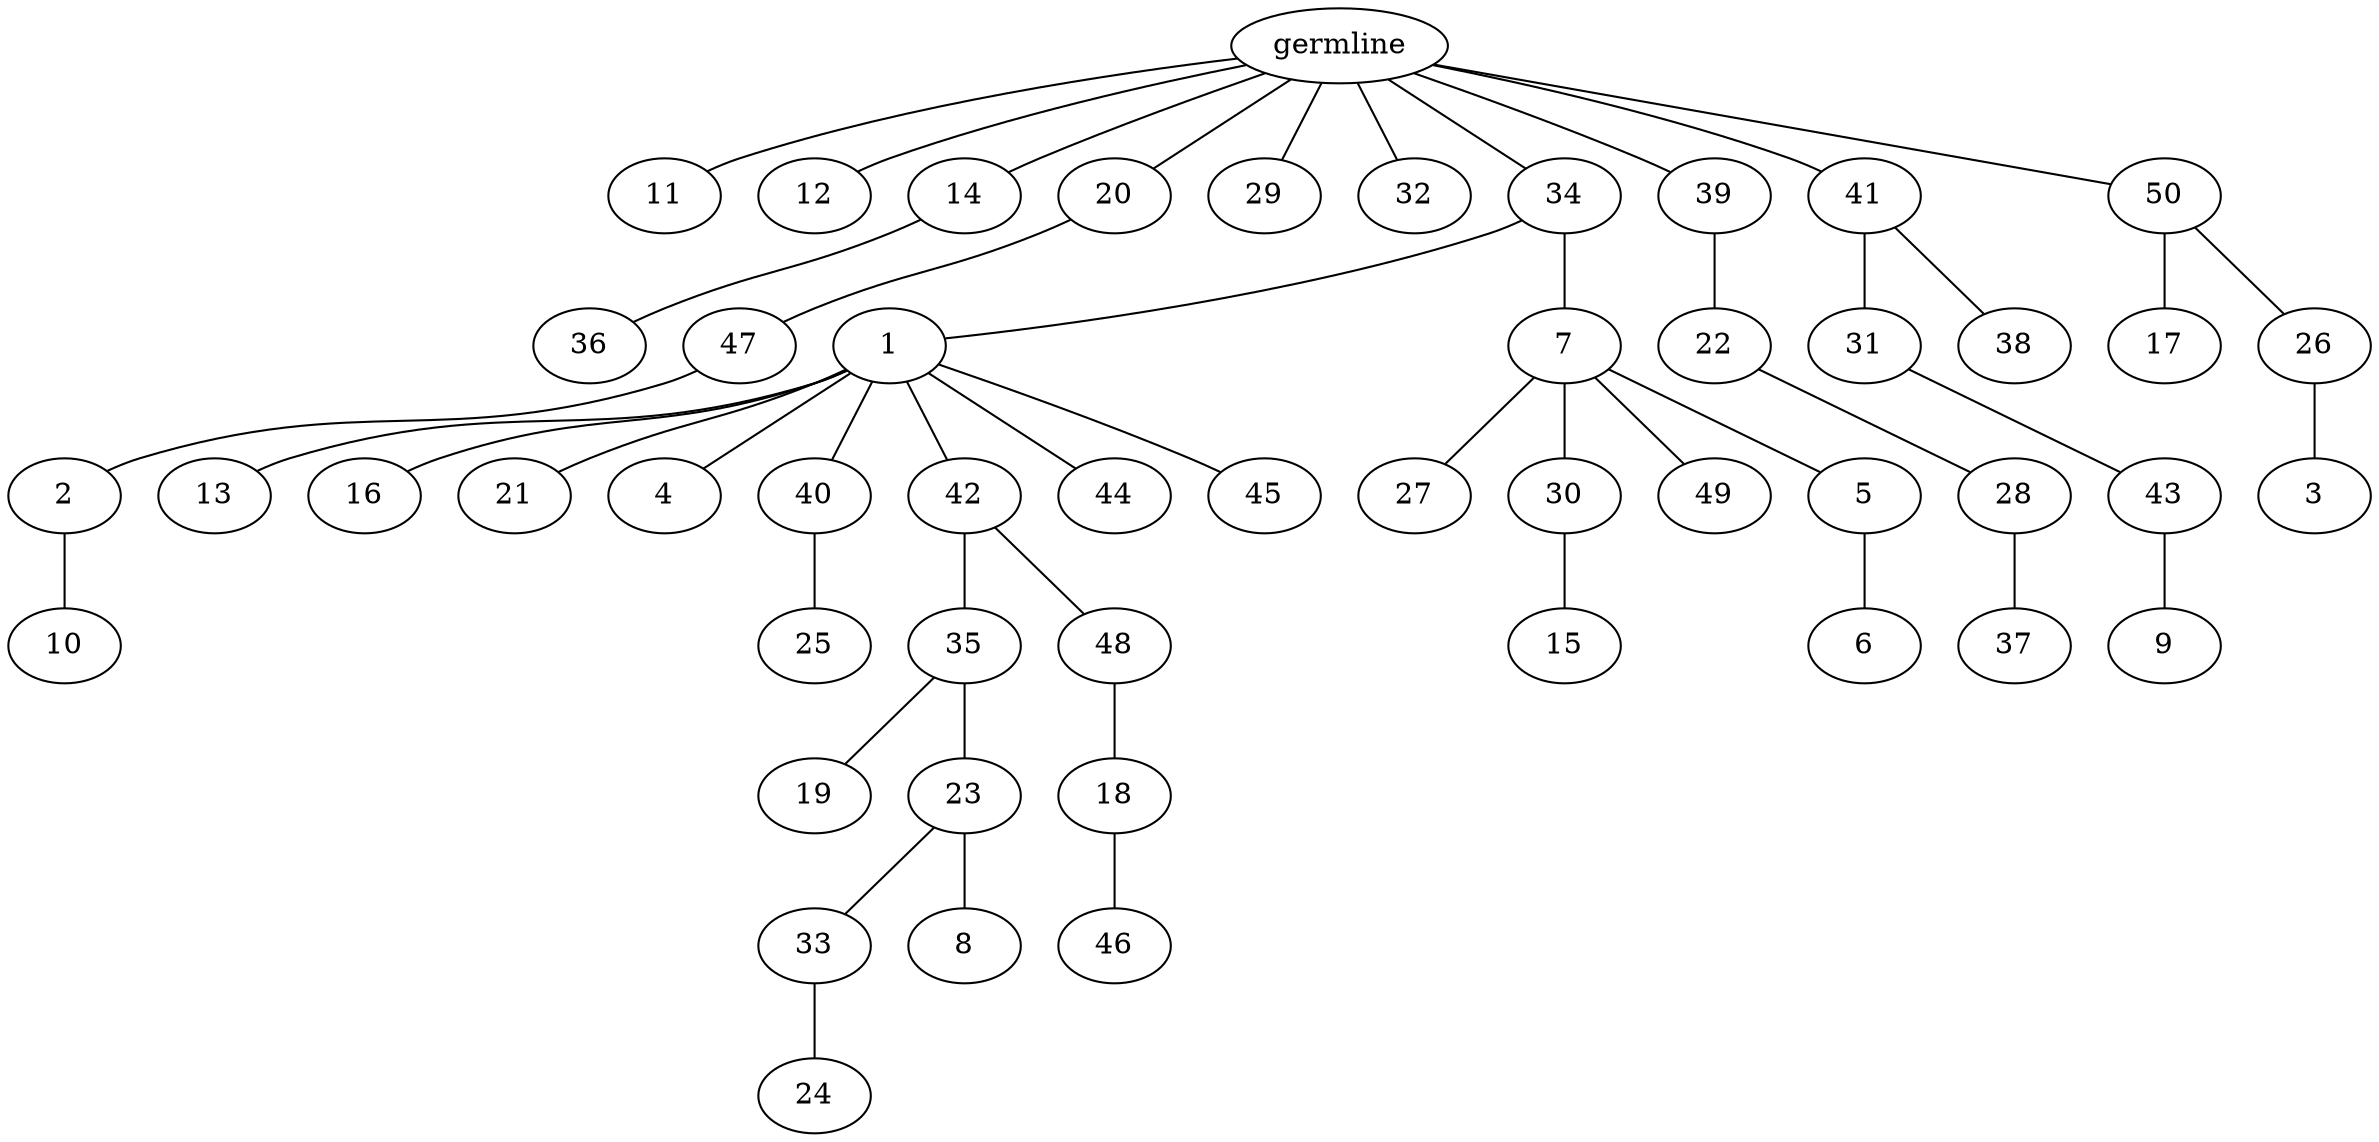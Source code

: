 graph tree {
    "140575087988992" [label="germline"];
    "140575098777264" [label="11"];
    "140575098774480" [label="12"];
    "140575098774720" [label="14"];
    "140575098775296" [label="36"];
    "140575098774000" [label="20"];
    "140575098777120" [label="47"];
    "140575098776640" [label="2"];
    "140575098775824" [label="10"];
    "140575098776736" [label="29"];
    "140575098775200" [label="32"];
    "140575098774288" [label="34"];
    "140575098775392" [label="1"];
    "140575098776160" [label="13"];
    "140575098776976" [label="16"];
    "140575098775680" [label="21"];
    "140575098776448" [label="4"];
    "140575098775248" [label="40"];
    "140575098880208" [label="25"];
    "140575098893936" [label="42"];
    "140575098925264" [label="35"];
    "140575098925408" [label="19"];
    "140575098925312" [label="23"];
    "140575098925552" [label="33"];
    "140575098926224" [label="24"];
    "140575098926800" [label="8"];
    "140575098926368" [label="48"];
    "140575098926512" [label="18"];
    "140575098926656" [label="46"];
    "140575098882512" [label="44"];
    "140575098880976" [label="45"];
    "140575098774096" [label="7"];
    "140575098881600" [label="27"];
    "140575098882080" [label="30"];
    "140575098881984" [label="15"];
    "140575098883088" [label="49"];
    "140575098882368" [label="5"];
    "140575098881504" [label="6"];
    "140575098776112" [label="39"];
    "140575098883376" [label="22"];
    "140575098883040" [label="28"];
    "140575098883424" [label="37"];
    "140575098777408" [label="41"];
    "140575098882560" [label="31"];
    "140575098883904" [label="43"];
    "140575098883760" [label="9"];
    "140575098882608" [label="38"];
    "140575098884048" [label="50"];
    "140575098895520" [label="17"];
    "140575098896336" [label="26"];
    "140575098892736" [label="3"];
    "140575087988992" -- "140575098777264";
    "140575087988992" -- "140575098774480";
    "140575087988992" -- "140575098774720";
    "140575087988992" -- "140575098774000";
    "140575087988992" -- "140575098776736";
    "140575087988992" -- "140575098775200";
    "140575087988992" -- "140575098774288";
    "140575087988992" -- "140575098776112";
    "140575087988992" -- "140575098777408";
    "140575087988992" -- "140575098884048";
    "140575098774720" -- "140575098775296";
    "140575098774000" -- "140575098777120";
    "140575098777120" -- "140575098776640";
    "140575098776640" -- "140575098775824";
    "140575098774288" -- "140575098775392";
    "140575098774288" -- "140575098774096";
    "140575098775392" -- "140575098776160";
    "140575098775392" -- "140575098776976";
    "140575098775392" -- "140575098775680";
    "140575098775392" -- "140575098776448";
    "140575098775392" -- "140575098775248";
    "140575098775392" -- "140575098893936";
    "140575098775392" -- "140575098882512";
    "140575098775392" -- "140575098880976";
    "140575098775248" -- "140575098880208";
    "140575098893936" -- "140575098925264";
    "140575098893936" -- "140575098926368";
    "140575098925264" -- "140575098925408";
    "140575098925264" -- "140575098925312";
    "140575098925312" -- "140575098925552";
    "140575098925312" -- "140575098926800";
    "140575098925552" -- "140575098926224";
    "140575098926368" -- "140575098926512";
    "140575098926512" -- "140575098926656";
    "140575098774096" -- "140575098881600";
    "140575098774096" -- "140575098882080";
    "140575098774096" -- "140575098883088";
    "140575098774096" -- "140575098882368";
    "140575098882080" -- "140575098881984";
    "140575098882368" -- "140575098881504";
    "140575098776112" -- "140575098883376";
    "140575098883376" -- "140575098883040";
    "140575098883040" -- "140575098883424";
    "140575098777408" -- "140575098882560";
    "140575098777408" -- "140575098882608";
    "140575098882560" -- "140575098883904";
    "140575098883904" -- "140575098883760";
    "140575098884048" -- "140575098895520";
    "140575098884048" -- "140575098896336";
    "140575098896336" -- "140575098892736";
}
